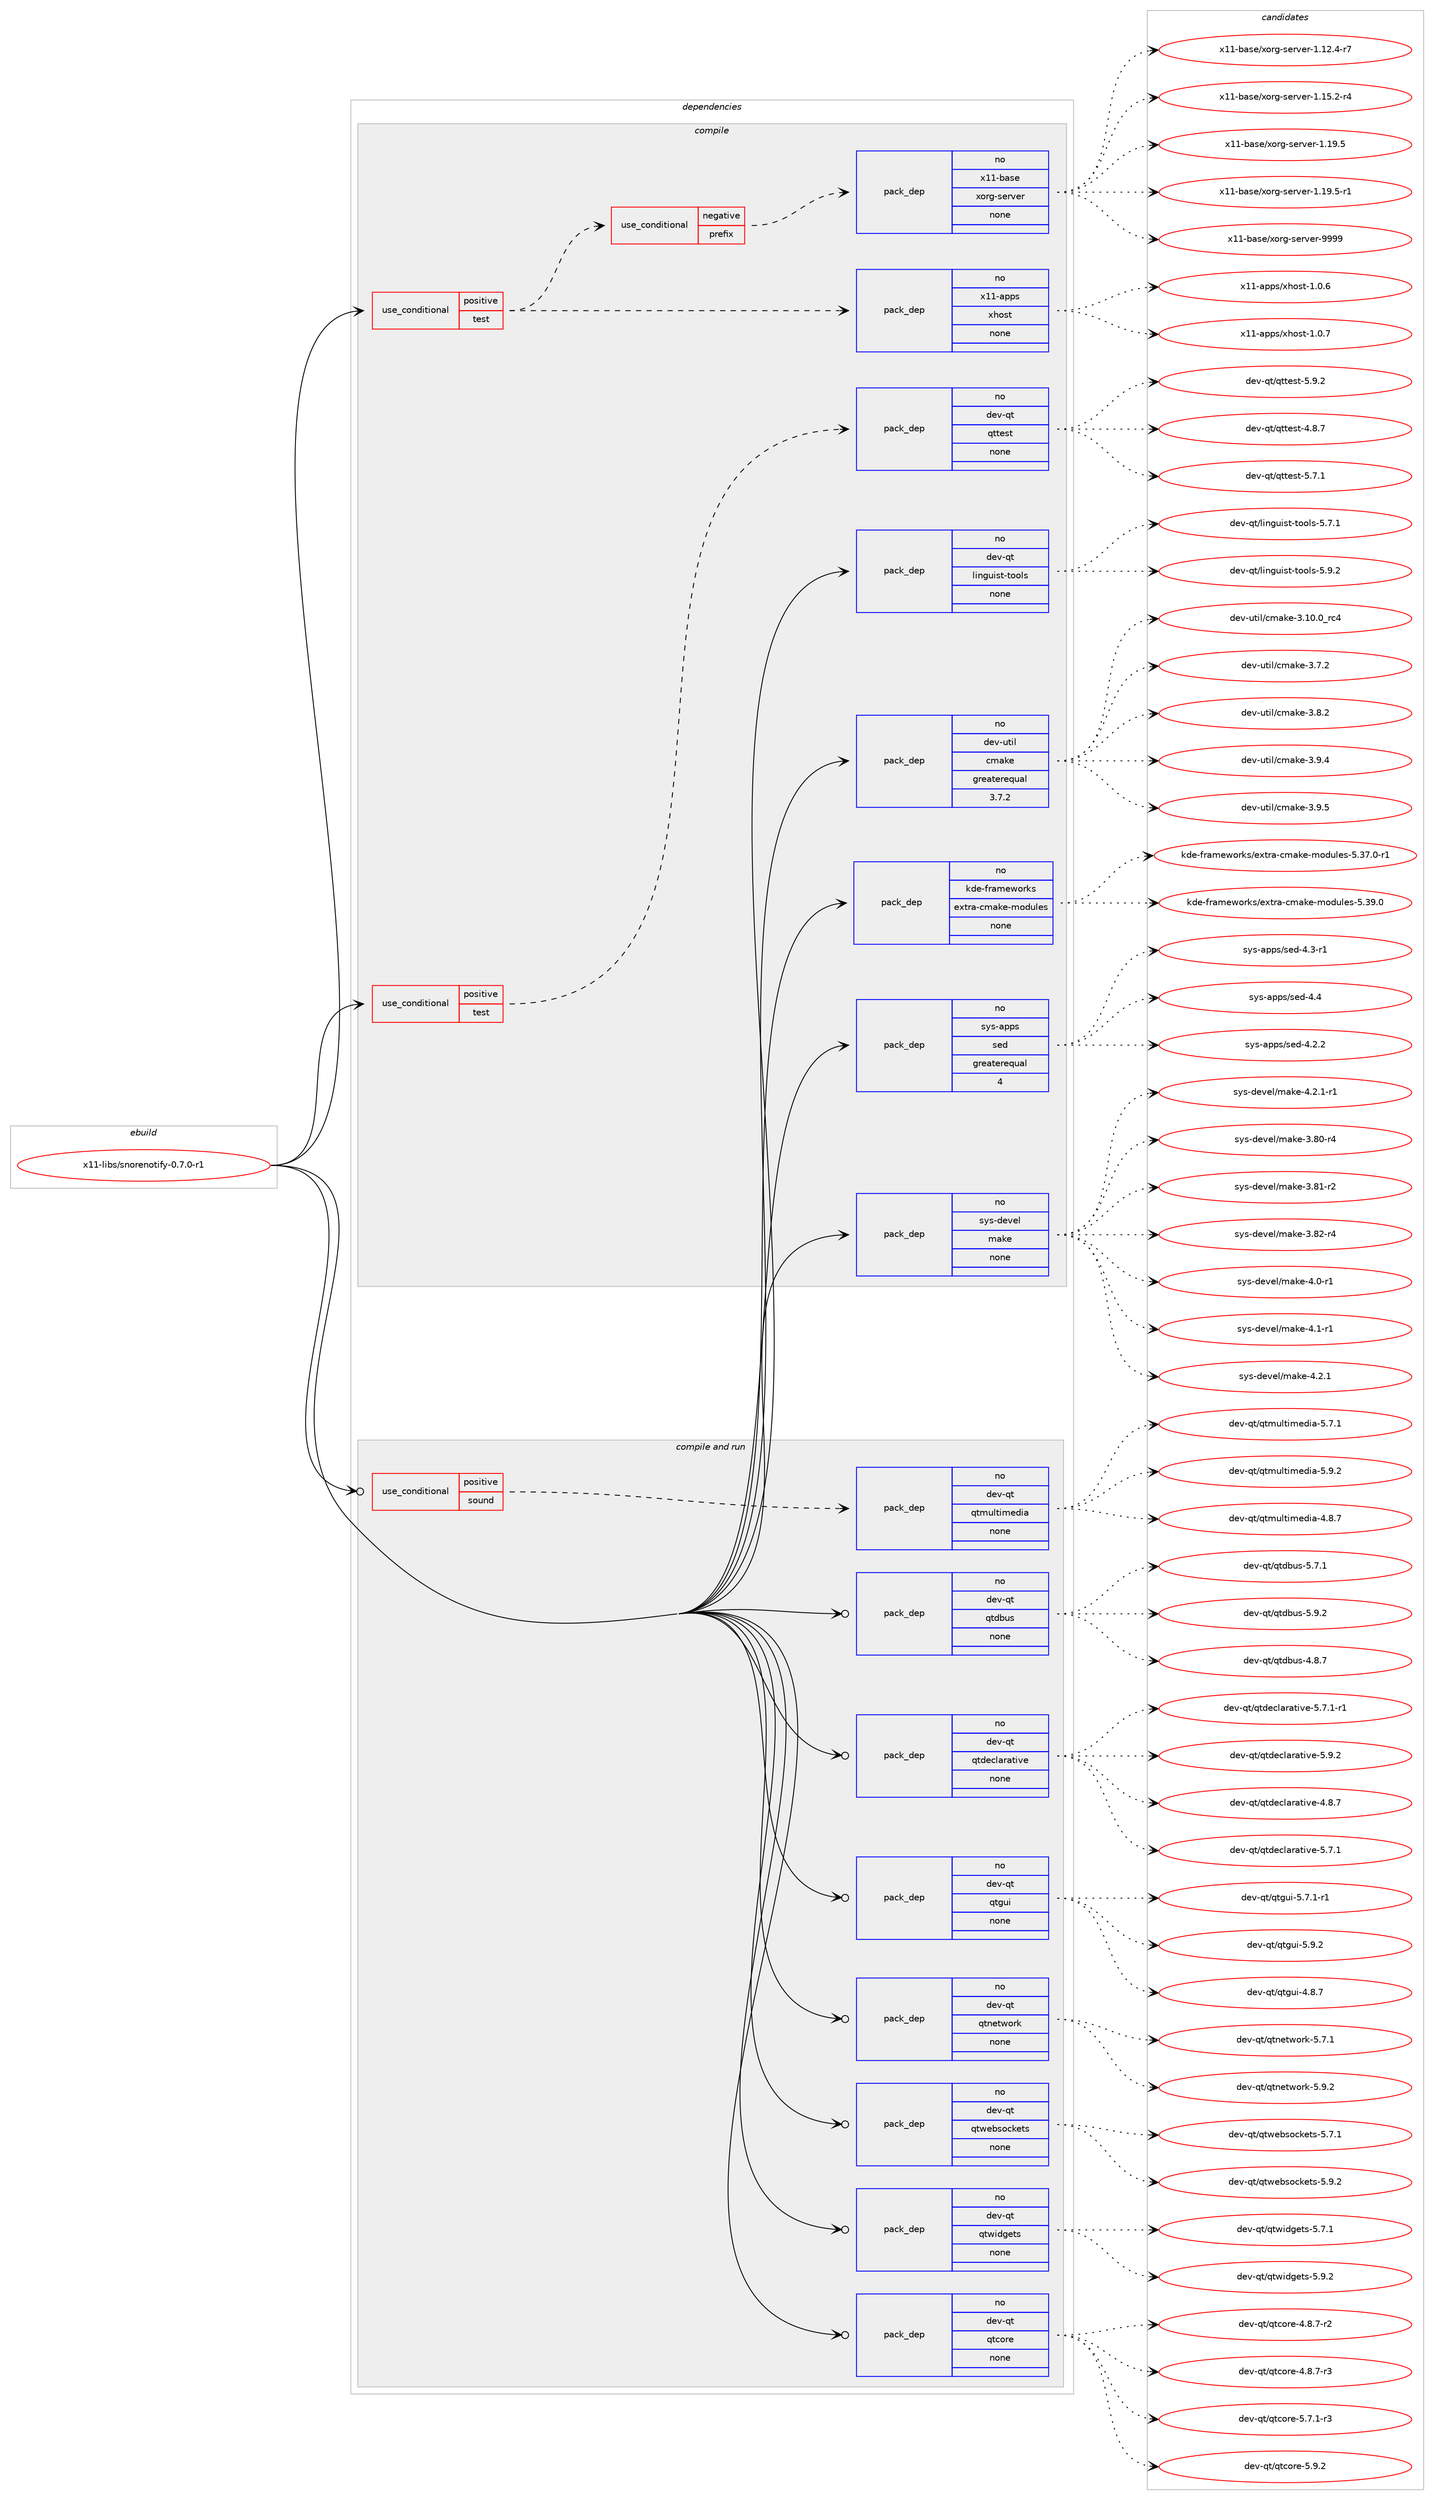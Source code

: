 digraph prolog {

# *************
# Graph options
# *************

newrank=true;
concentrate=true;
compound=true;
graph [rankdir=LR,fontname=Helvetica,fontsize=10,ranksep=1.5];#, ranksep=2.5, nodesep=0.2];
edge  [arrowhead=vee];
node  [fontname=Helvetica,fontsize=10];

# **********
# The ebuild
# **********

subgraph cluster_leftcol {
color=gray;
rank=same;
label=<<i>ebuild</i>>;
id [label="x11-libs/snorenotify-0.7.0-r1", color=red, width=4, href="../x11-libs/snorenotify-0.7.0-r1.svg"];
}

# ****************
# The dependencies
# ****************

subgraph cluster_midcol {
color=gray;
label=<<i>dependencies</i>>;
subgraph cluster_compile {
fillcolor="#eeeeee";
style=filled;
label=<<i>compile</i>>;
subgraph cond122839 {
dependency520521 [label=<<TABLE BORDER="0" CELLBORDER="1" CELLSPACING="0" CELLPADDING="4"><TR><TD ROWSPAN="3" CELLPADDING="10">use_conditional</TD></TR><TR><TD>positive</TD></TR><TR><TD>test</TD></TR></TABLE>>, shape=none, color=red];
subgraph cond122840 {
dependency520522 [label=<<TABLE BORDER="0" CELLBORDER="1" CELLSPACING="0" CELLPADDING="4"><TR><TD ROWSPAN="3" CELLPADDING="10">use_conditional</TD></TR><TR><TD>negative</TD></TR><TR><TD>prefix</TD></TR></TABLE>>, shape=none, color=red];
subgraph pack387937 {
dependency520523 [label=<<TABLE BORDER="0" CELLBORDER="1" CELLSPACING="0" CELLPADDING="4" WIDTH="220"><TR><TD ROWSPAN="6" CELLPADDING="30">pack_dep</TD></TR><TR><TD WIDTH="110">no</TD></TR><TR><TD>x11-base</TD></TR><TR><TD>xorg-server</TD></TR><TR><TD>none</TD></TR><TR><TD></TD></TR></TABLE>>, shape=none, color=blue];
}
dependency520522:e -> dependency520523:w [weight=20,style="dashed",arrowhead="vee"];
}
dependency520521:e -> dependency520522:w [weight=20,style="dashed",arrowhead="vee"];
subgraph pack387938 {
dependency520524 [label=<<TABLE BORDER="0" CELLBORDER="1" CELLSPACING="0" CELLPADDING="4" WIDTH="220"><TR><TD ROWSPAN="6" CELLPADDING="30">pack_dep</TD></TR><TR><TD WIDTH="110">no</TD></TR><TR><TD>x11-apps</TD></TR><TR><TD>xhost</TD></TR><TR><TD>none</TD></TR><TR><TD></TD></TR></TABLE>>, shape=none, color=blue];
}
dependency520521:e -> dependency520524:w [weight=20,style="dashed",arrowhead="vee"];
}
id:e -> dependency520521:w [weight=20,style="solid",arrowhead="vee"];
subgraph cond122841 {
dependency520525 [label=<<TABLE BORDER="0" CELLBORDER="1" CELLSPACING="0" CELLPADDING="4"><TR><TD ROWSPAN="3" CELLPADDING="10">use_conditional</TD></TR><TR><TD>positive</TD></TR><TR><TD>test</TD></TR></TABLE>>, shape=none, color=red];
subgraph pack387939 {
dependency520526 [label=<<TABLE BORDER="0" CELLBORDER="1" CELLSPACING="0" CELLPADDING="4" WIDTH="220"><TR><TD ROWSPAN="6" CELLPADDING="30">pack_dep</TD></TR><TR><TD WIDTH="110">no</TD></TR><TR><TD>dev-qt</TD></TR><TR><TD>qttest</TD></TR><TR><TD>none</TD></TR><TR><TD></TD></TR></TABLE>>, shape=none, color=blue];
}
dependency520525:e -> dependency520526:w [weight=20,style="dashed",arrowhead="vee"];
}
id:e -> dependency520525:w [weight=20,style="solid",arrowhead="vee"];
subgraph pack387940 {
dependency520527 [label=<<TABLE BORDER="0" CELLBORDER="1" CELLSPACING="0" CELLPADDING="4" WIDTH="220"><TR><TD ROWSPAN="6" CELLPADDING="30">pack_dep</TD></TR><TR><TD WIDTH="110">no</TD></TR><TR><TD>dev-qt</TD></TR><TR><TD>linguist-tools</TD></TR><TR><TD>none</TD></TR><TR><TD></TD></TR></TABLE>>, shape=none, color=blue];
}
id:e -> dependency520527:w [weight=20,style="solid",arrowhead="vee"];
subgraph pack387941 {
dependency520528 [label=<<TABLE BORDER="0" CELLBORDER="1" CELLSPACING="0" CELLPADDING="4" WIDTH="220"><TR><TD ROWSPAN="6" CELLPADDING="30">pack_dep</TD></TR><TR><TD WIDTH="110">no</TD></TR><TR><TD>dev-util</TD></TR><TR><TD>cmake</TD></TR><TR><TD>greaterequal</TD></TR><TR><TD>3.7.2</TD></TR></TABLE>>, shape=none, color=blue];
}
id:e -> dependency520528:w [weight=20,style="solid",arrowhead="vee"];
subgraph pack387942 {
dependency520529 [label=<<TABLE BORDER="0" CELLBORDER="1" CELLSPACING="0" CELLPADDING="4" WIDTH="220"><TR><TD ROWSPAN="6" CELLPADDING="30">pack_dep</TD></TR><TR><TD WIDTH="110">no</TD></TR><TR><TD>kde-frameworks</TD></TR><TR><TD>extra-cmake-modules</TD></TR><TR><TD>none</TD></TR><TR><TD></TD></TR></TABLE>>, shape=none, color=blue];
}
id:e -> dependency520529:w [weight=20,style="solid",arrowhead="vee"];
subgraph pack387943 {
dependency520530 [label=<<TABLE BORDER="0" CELLBORDER="1" CELLSPACING="0" CELLPADDING="4" WIDTH="220"><TR><TD ROWSPAN="6" CELLPADDING="30">pack_dep</TD></TR><TR><TD WIDTH="110">no</TD></TR><TR><TD>sys-apps</TD></TR><TR><TD>sed</TD></TR><TR><TD>greaterequal</TD></TR><TR><TD>4</TD></TR></TABLE>>, shape=none, color=blue];
}
id:e -> dependency520530:w [weight=20,style="solid",arrowhead="vee"];
subgraph pack387944 {
dependency520531 [label=<<TABLE BORDER="0" CELLBORDER="1" CELLSPACING="0" CELLPADDING="4" WIDTH="220"><TR><TD ROWSPAN="6" CELLPADDING="30">pack_dep</TD></TR><TR><TD WIDTH="110">no</TD></TR><TR><TD>sys-devel</TD></TR><TR><TD>make</TD></TR><TR><TD>none</TD></TR><TR><TD></TD></TR></TABLE>>, shape=none, color=blue];
}
id:e -> dependency520531:w [weight=20,style="solid",arrowhead="vee"];
}
subgraph cluster_compileandrun {
fillcolor="#eeeeee";
style=filled;
label=<<i>compile and run</i>>;
subgraph cond122842 {
dependency520532 [label=<<TABLE BORDER="0" CELLBORDER="1" CELLSPACING="0" CELLPADDING="4"><TR><TD ROWSPAN="3" CELLPADDING="10">use_conditional</TD></TR><TR><TD>positive</TD></TR><TR><TD>sound</TD></TR></TABLE>>, shape=none, color=red];
subgraph pack387945 {
dependency520533 [label=<<TABLE BORDER="0" CELLBORDER="1" CELLSPACING="0" CELLPADDING="4" WIDTH="220"><TR><TD ROWSPAN="6" CELLPADDING="30">pack_dep</TD></TR><TR><TD WIDTH="110">no</TD></TR><TR><TD>dev-qt</TD></TR><TR><TD>qtmultimedia</TD></TR><TR><TD>none</TD></TR><TR><TD></TD></TR></TABLE>>, shape=none, color=blue];
}
dependency520532:e -> dependency520533:w [weight=20,style="dashed",arrowhead="vee"];
}
id:e -> dependency520532:w [weight=20,style="solid",arrowhead="odotvee"];
subgraph pack387946 {
dependency520534 [label=<<TABLE BORDER="0" CELLBORDER="1" CELLSPACING="0" CELLPADDING="4" WIDTH="220"><TR><TD ROWSPAN="6" CELLPADDING="30">pack_dep</TD></TR><TR><TD WIDTH="110">no</TD></TR><TR><TD>dev-qt</TD></TR><TR><TD>qtcore</TD></TR><TR><TD>none</TD></TR><TR><TD></TD></TR></TABLE>>, shape=none, color=blue];
}
id:e -> dependency520534:w [weight=20,style="solid",arrowhead="odotvee"];
subgraph pack387947 {
dependency520535 [label=<<TABLE BORDER="0" CELLBORDER="1" CELLSPACING="0" CELLPADDING="4" WIDTH="220"><TR><TD ROWSPAN="6" CELLPADDING="30">pack_dep</TD></TR><TR><TD WIDTH="110">no</TD></TR><TR><TD>dev-qt</TD></TR><TR><TD>qtdbus</TD></TR><TR><TD>none</TD></TR><TR><TD></TD></TR></TABLE>>, shape=none, color=blue];
}
id:e -> dependency520535:w [weight=20,style="solid",arrowhead="odotvee"];
subgraph pack387948 {
dependency520536 [label=<<TABLE BORDER="0" CELLBORDER="1" CELLSPACING="0" CELLPADDING="4" WIDTH="220"><TR><TD ROWSPAN="6" CELLPADDING="30">pack_dep</TD></TR><TR><TD WIDTH="110">no</TD></TR><TR><TD>dev-qt</TD></TR><TR><TD>qtdeclarative</TD></TR><TR><TD>none</TD></TR><TR><TD></TD></TR></TABLE>>, shape=none, color=blue];
}
id:e -> dependency520536:w [weight=20,style="solid",arrowhead="odotvee"];
subgraph pack387949 {
dependency520537 [label=<<TABLE BORDER="0" CELLBORDER="1" CELLSPACING="0" CELLPADDING="4" WIDTH="220"><TR><TD ROWSPAN="6" CELLPADDING="30">pack_dep</TD></TR><TR><TD WIDTH="110">no</TD></TR><TR><TD>dev-qt</TD></TR><TR><TD>qtgui</TD></TR><TR><TD>none</TD></TR><TR><TD></TD></TR></TABLE>>, shape=none, color=blue];
}
id:e -> dependency520537:w [weight=20,style="solid",arrowhead="odotvee"];
subgraph pack387950 {
dependency520538 [label=<<TABLE BORDER="0" CELLBORDER="1" CELLSPACING="0" CELLPADDING="4" WIDTH="220"><TR><TD ROWSPAN="6" CELLPADDING="30">pack_dep</TD></TR><TR><TD WIDTH="110">no</TD></TR><TR><TD>dev-qt</TD></TR><TR><TD>qtnetwork</TD></TR><TR><TD>none</TD></TR><TR><TD></TD></TR></TABLE>>, shape=none, color=blue];
}
id:e -> dependency520538:w [weight=20,style="solid",arrowhead="odotvee"];
subgraph pack387951 {
dependency520539 [label=<<TABLE BORDER="0" CELLBORDER="1" CELLSPACING="0" CELLPADDING="4" WIDTH="220"><TR><TD ROWSPAN="6" CELLPADDING="30">pack_dep</TD></TR><TR><TD WIDTH="110">no</TD></TR><TR><TD>dev-qt</TD></TR><TR><TD>qtwebsockets</TD></TR><TR><TD>none</TD></TR><TR><TD></TD></TR></TABLE>>, shape=none, color=blue];
}
id:e -> dependency520539:w [weight=20,style="solid",arrowhead="odotvee"];
subgraph pack387952 {
dependency520540 [label=<<TABLE BORDER="0" CELLBORDER="1" CELLSPACING="0" CELLPADDING="4" WIDTH="220"><TR><TD ROWSPAN="6" CELLPADDING="30">pack_dep</TD></TR><TR><TD WIDTH="110">no</TD></TR><TR><TD>dev-qt</TD></TR><TR><TD>qtwidgets</TD></TR><TR><TD>none</TD></TR><TR><TD></TD></TR></TABLE>>, shape=none, color=blue];
}
id:e -> dependency520540:w [weight=20,style="solid",arrowhead="odotvee"];
}
subgraph cluster_run {
fillcolor="#eeeeee";
style=filled;
label=<<i>run</i>>;
}
}

# **************
# The candidates
# **************

subgraph cluster_choices {
rank=same;
color=gray;
label=<<i>candidates</i>>;

subgraph choice387937 {
color=black;
nodesep=1;
choice12049494598971151014712011111410345115101114118101114454946495046524511455 [label="x11-base/xorg-server-1.12.4-r7", color=red, width=4,href="../x11-base/xorg-server-1.12.4-r7.svg"];
choice12049494598971151014712011111410345115101114118101114454946495346504511452 [label="x11-base/xorg-server-1.15.2-r4", color=red, width=4,href="../x11-base/xorg-server-1.15.2-r4.svg"];
choice1204949459897115101471201111141034511510111411810111445494649574653 [label="x11-base/xorg-server-1.19.5", color=red, width=4,href="../x11-base/xorg-server-1.19.5.svg"];
choice12049494598971151014712011111410345115101114118101114454946495746534511449 [label="x11-base/xorg-server-1.19.5-r1", color=red, width=4,href="../x11-base/xorg-server-1.19.5-r1.svg"];
choice120494945989711510147120111114103451151011141181011144557575757 [label="x11-base/xorg-server-9999", color=red, width=4,href="../x11-base/xorg-server-9999.svg"];
dependency520523:e -> choice12049494598971151014712011111410345115101114118101114454946495046524511455:w [style=dotted,weight="100"];
dependency520523:e -> choice12049494598971151014712011111410345115101114118101114454946495346504511452:w [style=dotted,weight="100"];
dependency520523:e -> choice1204949459897115101471201111141034511510111411810111445494649574653:w [style=dotted,weight="100"];
dependency520523:e -> choice12049494598971151014712011111410345115101114118101114454946495746534511449:w [style=dotted,weight="100"];
dependency520523:e -> choice120494945989711510147120111114103451151011141181011144557575757:w [style=dotted,weight="100"];
}
subgraph choice387938 {
color=black;
nodesep=1;
choice1204949459711211211547120104111115116454946484654 [label="x11-apps/xhost-1.0.6", color=red, width=4,href="../x11-apps/xhost-1.0.6.svg"];
choice1204949459711211211547120104111115116454946484655 [label="x11-apps/xhost-1.0.7", color=red, width=4,href="../x11-apps/xhost-1.0.7.svg"];
dependency520524:e -> choice1204949459711211211547120104111115116454946484654:w [style=dotted,weight="100"];
dependency520524:e -> choice1204949459711211211547120104111115116454946484655:w [style=dotted,weight="100"];
}
subgraph choice387939 {
color=black;
nodesep=1;
choice1001011184511311647113116116101115116455246564655 [label="dev-qt/qttest-4.8.7", color=red, width=4,href="../dev-qt/qttest-4.8.7.svg"];
choice1001011184511311647113116116101115116455346554649 [label="dev-qt/qttest-5.7.1", color=red, width=4,href="../dev-qt/qttest-5.7.1.svg"];
choice1001011184511311647113116116101115116455346574650 [label="dev-qt/qttest-5.9.2", color=red, width=4,href="../dev-qt/qttest-5.9.2.svg"];
dependency520526:e -> choice1001011184511311647113116116101115116455246564655:w [style=dotted,weight="100"];
dependency520526:e -> choice1001011184511311647113116116101115116455346554649:w [style=dotted,weight="100"];
dependency520526:e -> choice1001011184511311647113116116101115116455346574650:w [style=dotted,weight="100"];
}
subgraph choice387940 {
color=black;
nodesep=1;
choice100101118451131164710810511010311710511511645116111111108115455346554649 [label="dev-qt/linguist-tools-5.7.1", color=red, width=4,href="../dev-qt/linguist-tools-5.7.1.svg"];
choice100101118451131164710810511010311710511511645116111111108115455346574650 [label="dev-qt/linguist-tools-5.9.2", color=red, width=4,href="../dev-qt/linguist-tools-5.9.2.svg"];
dependency520527:e -> choice100101118451131164710810511010311710511511645116111111108115455346554649:w [style=dotted,weight="100"];
dependency520527:e -> choice100101118451131164710810511010311710511511645116111111108115455346574650:w [style=dotted,weight="100"];
}
subgraph choice387941 {
color=black;
nodesep=1;
choice1001011184511711610510847991099710710145514649484648951149952 [label="dev-util/cmake-3.10.0_rc4", color=red, width=4,href="../dev-util/cmake-3.10.0_rc4.svg"];
choice10010111845117116105108479910997107101455146554650 [label="dev-util/cmake-3.7.2", color=red, width=4,href="../dev-util/cmake-3.7.2.svg"];
choice10010111845117116105108479910997107101455146564650 [label="dev-util/cmake-3.8.2", color=red, width=4,href="../dev-util/cmake-3.8.2.svg"];
choice10010111845117116105108479910997107101455146574652 [label="dev-util/cmake-3.9.4", color=red, width=4,href="../dev-util/cmake-3.9.4.svg"];
choice10010111845117116105108479910997107101455146574653 [label="dev-util/cmake-3.9.5", color=red, width=4,href="../dev-util/cmake-3.9.5.svg"];
dependency520528:e -> choice1001011184511711610510847991099710710145514649484648951149952:w [style=dotted,weight="100"];
dependency520528:e -> choice10010111845117116105108479910997107101455146554650:w [style=dotted,weight="100"];
dependency520528:e -> choice10010111845117116105108479910997107101455146564650:w [style=dotted,weight="100"];
dependency520528:e -> choice10010111845117116105108479910997107101455146574652:w [style=dotted,weight="100"];
dependency520528:e -> choice10010111845117116105108479910997107101455146574653:w [style=dotted,weight="100"];
}
subgraph choice387942 {
color=black;
nodesep=1;
choice1071001014510211497109101119111114107115471011201161149745991099710710145109111100117108101115455346515546484511449 [label="kde-frameworks/extra-cmake-modules-5.37.0-r1", color=red, width=4,href="../kde-frameworks/extra-cmake-modules-5.37.0-r1.svg"];
choice107100101451021149710910111911111410711547101120116114974599109971071014510911110011710810111545534651574648 [label="kde-frameworks/extra-cmake-modules-5.39.0", color=red, width=4,href="../kde-frameworks/extra-cmake-modules-5.39.0.svg"];
dependency520529:e -> choice1071001014510211497109101119111114107115471011201161149745991099710710145109111100117108101115455346515546484511449:w [style=dotted,weight="100"];
dependency520529:e -> choice107100101451021149710910111911111410711547101120116114974599109971071014510911110011710810111545534651574648:w [style=dotted,weight="100"];
}
subgraph choice387943 {
color=black;
nodesep=1;
choice115121115459711211211547115101100455246504650 [label="sys-apps/sed-4.2.2", color=red, width=4,href="../sys-apps/sed-4.2.2.svg"];
choice115121115459711211211547115101100455246514511449 [label="sys-apps/sed-4.3-r1", color=red, width=4,href="../sys-apps/sed-4.3-r1.svg"];
choice11512111545971121121154711510110045524652 [label="sys-apps/sed-4.4", color=red, width=4,href="../sys-apps/sed-4.4.svg"];
dependency520530:e -> choice115121115459711211211547115101100455246504650:w [style=dotted,weight="100"];
dependency520530:e -> choice115121115459711211211547115101100455246514511449:w [style=dotted,weight="100"];
dependency520530:e -> choice11512111545971121121154711510110045524652:w [style=dotted,weight="100"];
}
subgraph choice387944 {
color=black;
nodesep=1;
choice11512111545100101118101108471099710710145514656484511452 [label="sys-devel/make-3.80-r4", color=red, width=4,href="../sys-devel/make-3.80-r4.svg"];
choice11512111545100101118101108471099710710145514656494511450 [label="sys-devel/make-3.81-r2", color=red, width=4,href="../sys-devel/make-3.81-r2.svg"];
choice11512111545100101118101108471099710710145514656504511452 [label="sys-devel/make-3.82-r4", color=red, width=4,href="../sys-devel/make-3.82-r4.svg"];
choice115121115451001011181011084710997107101455246484511449 [label="sys-devel/make-4.0-r1", color=red, width=4,href="../sys-devel/make-4.0-r1.svg"];
choice115121115451001011181011084710997107101455246494511449 [label="sys-devel/make-4.1-r1", color=red, width=4,href="../sys-devel/make-4.1-r1.svg"];
choice115121115451001011181011084710997107101455246504649 [label="sys-devel/make-4.2.1", color=red, width=4,href="../sys-devel/make-4.2.1.svg"];
choice1151211154510010111810110847109971071014552465046494511449 [label="sys-devel/make-4.2.1-r1", color=red, width=4,href="../sys-devel/make-4.2.1-r1.svg"];
dependency520531:e -> choice11512111545100101118101108471099710710145514656484511452:w [style=dotted,weight="100"];
dependency520531:e -> choice11512111545100101118101108471099710710145514656494511450:w [style=dotted,weight="100"];
dependency520531:e -> choice11512111545100101118101108471099710710145514656504511452:w [style=dotted,weight="100"];
dependency520531:e -> choice115121115451001011181011084710997107101455246484511449:w [style=dotted,weight="100"];
dependency520531:e -> choice115121115451001011181011084710997107101455246494511449:w [style=dotted,weight="100"];
dependency520531:e -> choice115121115451001011181011084710997107101455246504649:w [style=dotted,weight="100"];
dependency520531:e -> choice1151211154510010111810110847109971071014552465046494511449:w [style=dotted,weight="100"];
}
subgraph choice387945 {
color=black;
nodesep=1;
choice100101118451131164711311610911710811610510910110010597455246564655 [label="dev-qt/qtmultimedia-4.8.7", color=red, width=4,href="../dev-qt/qtmultimedia-4.8.7.svg"];
choice100101118451131164711311610911710811610510910110010597455346554649 [label="dev-qt/qtmultimedia-5.7.1", color=red, width=4,href="../dev-qt/qtmultimedia-5.7.1.svg"];
choice100101118451131164711311610911710811610510910110010597455346574650 [label="dev-qt/qtmultimedia-5.9.2", color=red, width=4,href="../dev-qt/qtmultimedia-5.9.2.svg"];
dependency520533:e -> choice100101118451131164711311610911710811610510910110010597455246564655:w [style=dotted,weight="100"];
dependency520533:e -> choice100101118451131164711311610911710811610510910110010597455346554649:w [style=dotted,weight="100"];
dependency520533:e -> choice100101118451131164711311610911710811610510910110010597455346574650:w [style=dotted,weight="100"];
}
subgraph choice387946 {
color=black;
nodesep=1;
choice1001011184511311647113116991111141014552465646554511450 [label="dev-qt/qtcore-4.8.7-r2", color=red, width=4,href="../dev-qt/qtcore-4.8.7-r2.svg"];
choice1001011184511311647113116991111141014552465646554511451 [label="dev-qt/qtcore-4.8.7-r3", color=red, width=4,href="../dev-qt/qtcore-4.8.7-r3.svg"];
choice1001011184511311647113116991111141014553465546494511451 [label="dev-qt/qtcore-5.7.1-r3", color=red, width=4,href="../dev-qt/qtcore-5.7.1-r3.svg"];
choice100101118451131164711311699111114101455346574650 [label="dev-qt/qtcore-5.9.2", color=red, width=4,href="../dev-qt/qtcore-5.9.2.svg"];
dependency520534:e -> choice1001011184511311647113116991111141014552465646554511450:w [style=dotted,weight="100"];
dependency520534:e -> choice1001011184511311647113116991111141014552465646554511451:w [style=dotted,weight="100"];
dependency520534:e -> choice1001011184511311647113116991111141014553465546494511451:w [style=dotted,weight="100"];
dependency520534:e -> choice100101118451131164711311699111114101455346574650:w [style=dotted,weight="100"];
}
subgraph choice387947 {
color=black;
nodesep=1;
choice100101118451131164711311610098117115455246564655 [label="dev-qt/qtdbus-4.8.7", color=red, width=4,href="../dev-qt/qtdbus-4.8.7.svg"];
choice100101118451131164711311610098117115455346554649 [label="dev-qt/qtdbus-5.7.1", color=red, width=4,href="../dev-qt/qtdbus-5.7.1.svg"];
choice100101118451131164711311610098117115455346574650 [label="dev-qt/qtdbus-5.9.2", color=red, width=4,href="../dev-qt/qtdbus-5.9.2.svg"];
dependency520535:e -> choice100101118451131164711311610098117115455246564655:w [style=dotted,weight="100"];
dependency520535:e -> choice100101118451131164711311610098117115455346554649:w [style=dotted,weight="100"];
dependency520535:e -> choice100101118451131164711311610098117115455346574650:w [style=dotted,weight="100"];
}
subgraph choice387948 {
color=black;
nodesep=1;
choice1001011184511311647113116100101991089711497116105118101455246564655 [label="dev-qt/qtdeclarative-4.8.7", color=red, width=4,href="../dev-qt/qtdeclarative-4.8.7.svg"];
choice1001011184511311647113116100101991089711497116105118101455346554649 [label="dev-qt/qtdeclarative-5.7.1", color=red, width=4,href="../dev-qt/qtdeclarative-5.7.1.svg"];
choice10010111845113116471131161001019910897114971161051181014553465546494511449 [label="dev-qt/qtdeclarative-5.7.1-r1", color=red, width=4,href="../dev-qt/qtdeclarative-5.7.1-r1.svg"];
choice1001011184511311647113116100101991089711497116105118101455346574650 [label="dev-qt/qtdeclarative-5.9.2", color=red, width=4,href="../dev-qt/qtdeclarative-5.9.2.svg"];
dependency520536:e -> choice1001011184511311647113116100101991089711497116105118101455246564655:w [style=dotted,weight="100"];
dependency520536:e -> choice1001011184511311647113116100101991089711497116105118101455346554649:w [style=dotted,weight="100"];
dependency520536:e -> choice10010111845113116471131161001019910897114971161051181014553465546494511449:w [style=dotted,weight="100"];
dependency520536:e -> choice1001011184511311647113116100101991089711497116105118101455346574650:w [style=dotted,weight="100"];
}
subgraph choice387949 {
color=black;
nodesep=1;
choice1001011184511311647113116103117105455246564655 [label="dev-qt/qtgui-4.8.7", color=red, width=4,href="../dev-qt/qtgui-4.8.7.svg"];
choice10010111845113116471131161031171054553465546494511449 [label="dev-qt/qtgui-5.7.1-r1", color=red, width=4,href="../dev-qt/qtgui-5.7.1-r1.svg"];
choice1001011184511311647113116103117105455346574650 [label="dev-qt/qtgui-5.9.2", color=red, width=4,href="../dev-qt/qtgui-5.9.2.svg"];
dependency520537:e -> choice1001011184511311647113116103117105455246564655:w [style=dotted,weight="100"];
dependency520537:e -> choice10010111845113116471131161031171054553465546494511449:w [style=dotted,weight="100"];
dependency520537:e -> choice1001011184511311647113116103117105455346574650:w [style=dotted,weight="100"];
}
subgraph choice387950 {
color=black;
nodesep=1;
choice1001011184511311647113116110101116119111114107455346554649 [label="dev-qt/qtnetwork-5.7.1", color=red, width=4,href="../dev-qt/qtnetwork-5.7.1.svg"];
choice1001011184511311647113116110101116119111114107455346574650 [label="dev-qt/qtnetwork-5.9.2", color=red, width=4,href="../dev-qt/qtnetwork-5.9.2.svg"];
dependency520538:e -> choice1001011184511311647113116110101116119111114107455346554649:w [style=dotted,weight="100"];
dependency520538:e -> choice1001011184511311647113116110101116119111114107455346574650:w [style=dotted,weight="100"];
}
subgraph choice387951 {
color=black;
nodesep=1;
choice10010111845113116471131161191019811511199107101116115455346554649 [label="dev-qt/qtwebsockets-5.7.1", color=red, width=4,href="../dev-qt/qtwebsockets-5.7.1.svg"];
choice10010111845113116471131161191019811511199107101116115455346574650 [label="dev-qt/qtwebsockets-5.9.2", color=red, width=4,href="../dev-qt/qtwebsockets-5.9.2.svg"];
dependency520539:e -> choice10010111845113116471131161191019811511199107101116115455346554649:w [style=dotted,weight="100"];
dependency520539:e -> choice10010111845113116471131161191019811511199107101116115455346574650:w [style=dotted,weight="100"];
}
subgraph choice387952 {
color=black;
nodesep=1;
choice1001011184511311647113116119105100103101116115455346554649 [label="dev-qt/qtwidgets-5.7.1", color=red, width=4,href="../dev-qt/qtwidgets-5.7.1.svg"];
choice1001011184511311647113116119105100103101116115455346574650 [label="dev-qt/qtwidgets-5.9.2", color=red, width=4,href="../dev-qt/qtwidgets-5.9.2.svg"];
dependency520540:e -> choice1001011184511311647113116119105100103101116115455346554649:w [style=dotted,weight="100"];
dependency520540:e -> choice1001011184511311647113116119105100103101116115455346574650:w [style=dotted,weight="100"];
}
}

}
